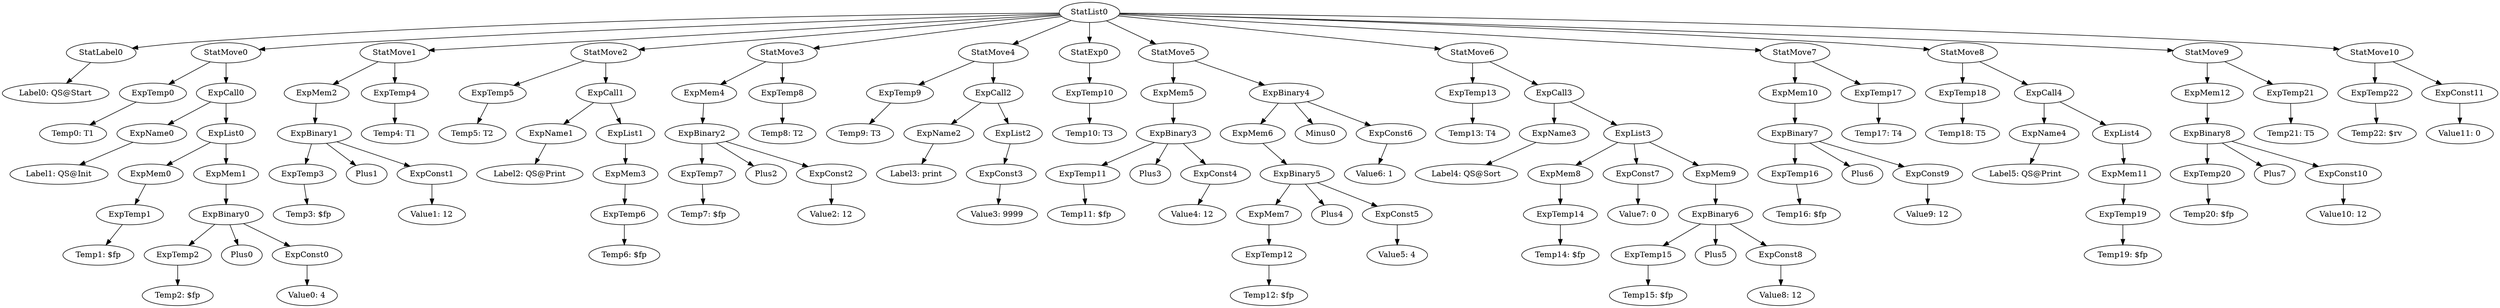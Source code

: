 digraph {
	ordering = out;
	ExpConst11 -> "Value11: 0";
	ExpMem12 -> ExpBinary8;
	ExpBinary8 -> ExpTemp20;
	ExpBinary8 -> Plus7;
	ExpBinary8 -> ExpConst10;
	ExpTemp20 -> "Temp20: $fp";
	StatMove9 -> ExpMem12;
	StatMove9 -> ExpTemp21;
	ExpMem11 -> ExpTemp19;
	ExpCall4 -> ExpName4;
	ExpCall4 -> ExpList4;
	ExpTemp21 -> "Temp21: T5";
	ExpTemp17 -> "Temp17: T4";
	StatMove7 -> ExpMem10;
	StatMove7 -> ExpTemp17;
	ExpMem10 -> ExpBinary7;
	ExpTemp16 -> "Temp16: $fp";
	ExpBinary6 -> ExpTemp15;
	ExpBinary6 -> Plus5;
	ExpBinary6 -> ExpConst8;
	ExpConst7 -> "Value7: 0";
	ExpList3 -> ExpMem8;
	ExpList3 -> ExpConst7;
	ExpList3 -> ExpMem9;
	ExpMem8 -> ExpTemp14;
	ExpTemp14 -> "Temp14: $fp";
	ExpName3 -> "Label4: QS@Sort";
	ExpTemp13 -> "Temp13: T4";
	ExpMem6 -> ExpBinary5;
	ExpConst9 -> "Value9: 12";
	ExpBinary5 -> ExpMem7;
	ExpBinary5 -> Plus4;
	ExpBinary5 -> ExpConst5;
	ExpMem7 -> ExpTemp12;
	ExpTemp5 -> "Temp5: T2";
	ExpTemp1 -> "Temp1: $fp";
	ExpName2 -> "Label3: print";
	ExpTemp15 -> "Temp15: $fp";
	ExpName1 -> "Label2: QS@Print";
	StatMove1 -> ExpMem2;
	StatMove1 -> ExpTemp4;
	ExpTemp18 -> "Temp18: T5";
	ExpBinary7 -> ExpTemp16;
	ExpBinary7 -> Plus6;
	ExpBinary7 -> ExpConst9;
	ExpTemp8 -> "Temp8: T2";
	ExpConst1 -> "Value1: 12";
	ExpConst5 -> "Value5: 4";
	StatMove5 -> ExpMem5;
	StatMove5 -> ExpBinary4;
	ExpTemp3 -> "Temp3: $fp";
	ExpMem9 -> ExpBinary6;
	ExpConst6 -> "Value6: 1";
	ExpMem1 -> ExpBinary0;
	ExpBinary4 -> ExpMem6;
	ExpBinary4 -> Minus0;
	ExpBinary4 -> ExpConst6;
	ExpConst0 -> "Value0: 4";
	ExpList4 -> ExpMem11;
	ExpBinary0 -> ExpTemp2;
	ExpBinary0 -> Plus0;
	ExpBinary0 -> ExpConst0;
	ExpName4 -> "Label5: QS@Print";
	ExpMem4 -> ExpBinary2;
	StatMove8 -> ExpTemp18;
	StatMove8 -> ExpCall4;
	StatMove0 -> ExpTemp0;
	StatMove0 -> ExpCall0;
	ExpTemp12 -> "Temp12: $fp";
	ExpMem2 -> ExpBinary1;
	ExpCall0 -> ExpName0;
	ExpCall0 -> ExpList0;
	StatList0 -> StatLabel0;
	StatList0 -> StatMove0;
	StatList0 -> StatMove1;
	StatList0 -> StatMove2;
	StatList0 -> StatMove3;
	StatList0 -> StatMove4;
	StatList0 -> StatExp0;
	StatList0 -> StatMove5;
	StatList0 -> StatMove6;
	StatList0 -> StatMove7;
	StatList0 -> StatMove8;
	StatList0 -> StatMove9;
	StatList0 -> StatMove10;
	ExpTemp19 -> "Temp19: $fp";
	StatMove2 -> ExpTemp5;
	StatMove2 -> ExpCall1;
	ExpTemp2 -> "Temp2: $fp";
	ExpTemp10 -> "Temp10: T3";
	ExpName0 -> "Label1: QS@Init";
	ExpTemp4 -> "Temp4: T1";
	ExpTemp0 -> "Temp0: T1";
	ExpTemp7 -> "Temp7: $fp";
	ExpMem0 -> ExpTemp1;
	ExpCall3 -> ExpName3;
	ExpCall3 -> ExpList3;
	ExpBinary1 -> ExpTemp3;
	ExpBinary1 -> Plus1;
	ExpBinary1 -> ExpConst1;
	ExpList1 -> ExpMem3;
	ExpConst10 -> "Value10: 12";
	StatMove4 -> ExpTemp9;
	StatMove4 -> ExpCall2;
	ExpList0 -> ExpMem0;
	ExpList0 -> ExpMem1;
	ExpCall1 -> ExpName1;
	ExpCall1 -> ExpList1;
	StatMove6 -> ExpTemp13;
	StatMove6 -> ExpCall3;
	ExpTemp6 -> "Temp6: $fp";
	ExpMem3 -> ExpTemp6;
	ExpMem5 -> ExpBinary3;
	StatLabel0 -> "Label0: QS@Start";
	ExpBinary2 -> ExpTemp7;
	ExpBinary2 -> Plus2;
	ExpBinary2 -> ExpConst2;
	StatMove10 -> ExpTemp22;
	StatMove10 -> ExpConst11;
	ExpCall2 -> ExpName2;
	ExpCall2 -> ExpList2;
	ExpTemp22 -> "Temp22: $rv";
	StatMove3 -> ExpMem4;
	StatMove3 -> ExpTemp8;
	ExpTemp9 -> "Temp9: T3";
	ExpConst3 -> "Value3: 9999";
	ExpList2 -> ExpConst3;
	ExpTemp11 -> "Temp11: $fp";
	StatExp0 -> ExpTemp10;
	ExpConst8 -> "Value8: 12";
	ExpConst4 -> "Value4: 12";
	ExpConst2 -> "Value2: 12";
	ExpBinary3 -> ExpTemp11;
	ExpBinary3 -> Plus3;
	ExpBinary3 -> ExpConst4;
}

